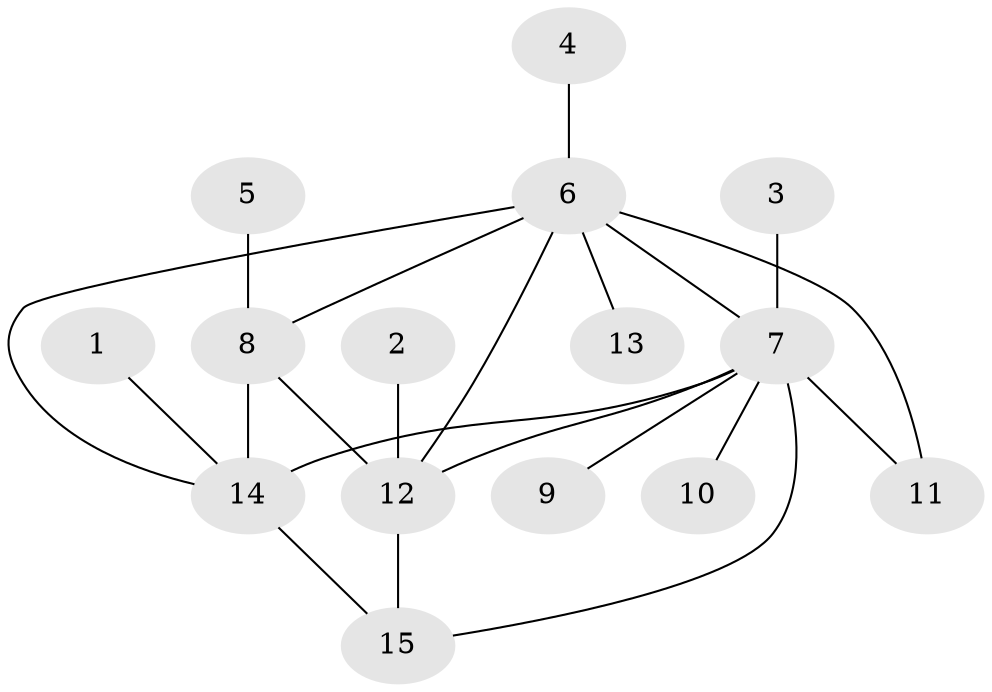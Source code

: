 // original degree distribution, {7: 0.061224489795918366, 4: 0.02040816326530612, 2: 0.24489795918367346, 12: 0.02040816326530612, 3: 0.10204081632653061, 6: 0.02040816326530612, 9: 0.02040816326530612, 1: 0.5102040816326531}
// Generated by graph-tools (version 1.1) at 2025/37/03/04/25 23:37:46]
// undirected, 15 vertices, 21 edges
graph export_dot {
  node [color=gray90,style=filled];
  1;
  2;
  3;
  4;
  5;
  6;
  7;
  8;
  9;
  10;
  11;
  12;
  13;
  14;
  15;
  1 -- 14 [weight=1.0];
  2 -- 12 [weight=1.0];
  3 -- 7 [weight=1.0];
  4 -- 6 [weight=1.0];
  5 -- 8 [weight=1.0];
  6 -- 7 [weight=1.0];
  6 -- 8 [weight=1.0];
  6 -- 11 [weight=1.0];
  6 -- 12 [weight=1.0];
  6 -- 13 [weight=1.0];
  6 -- 14 [weight=1.0];
  7 -- 9 [weight=1.0];
  7 -- 10 [weight=1.0];
  7 -- 11 [weight=1.0];
  7 -- 12 [weight=2.0];
  7 -- 14 [weight=1.0];
  7 -- 15 [weight=1.0];
  8 -- 12 [weight=2.0];
  8 -- 14 [weight=2.0];
  12 -- 15 [weight=1.0];
  14 -- 15 [weight=1.0];
}
